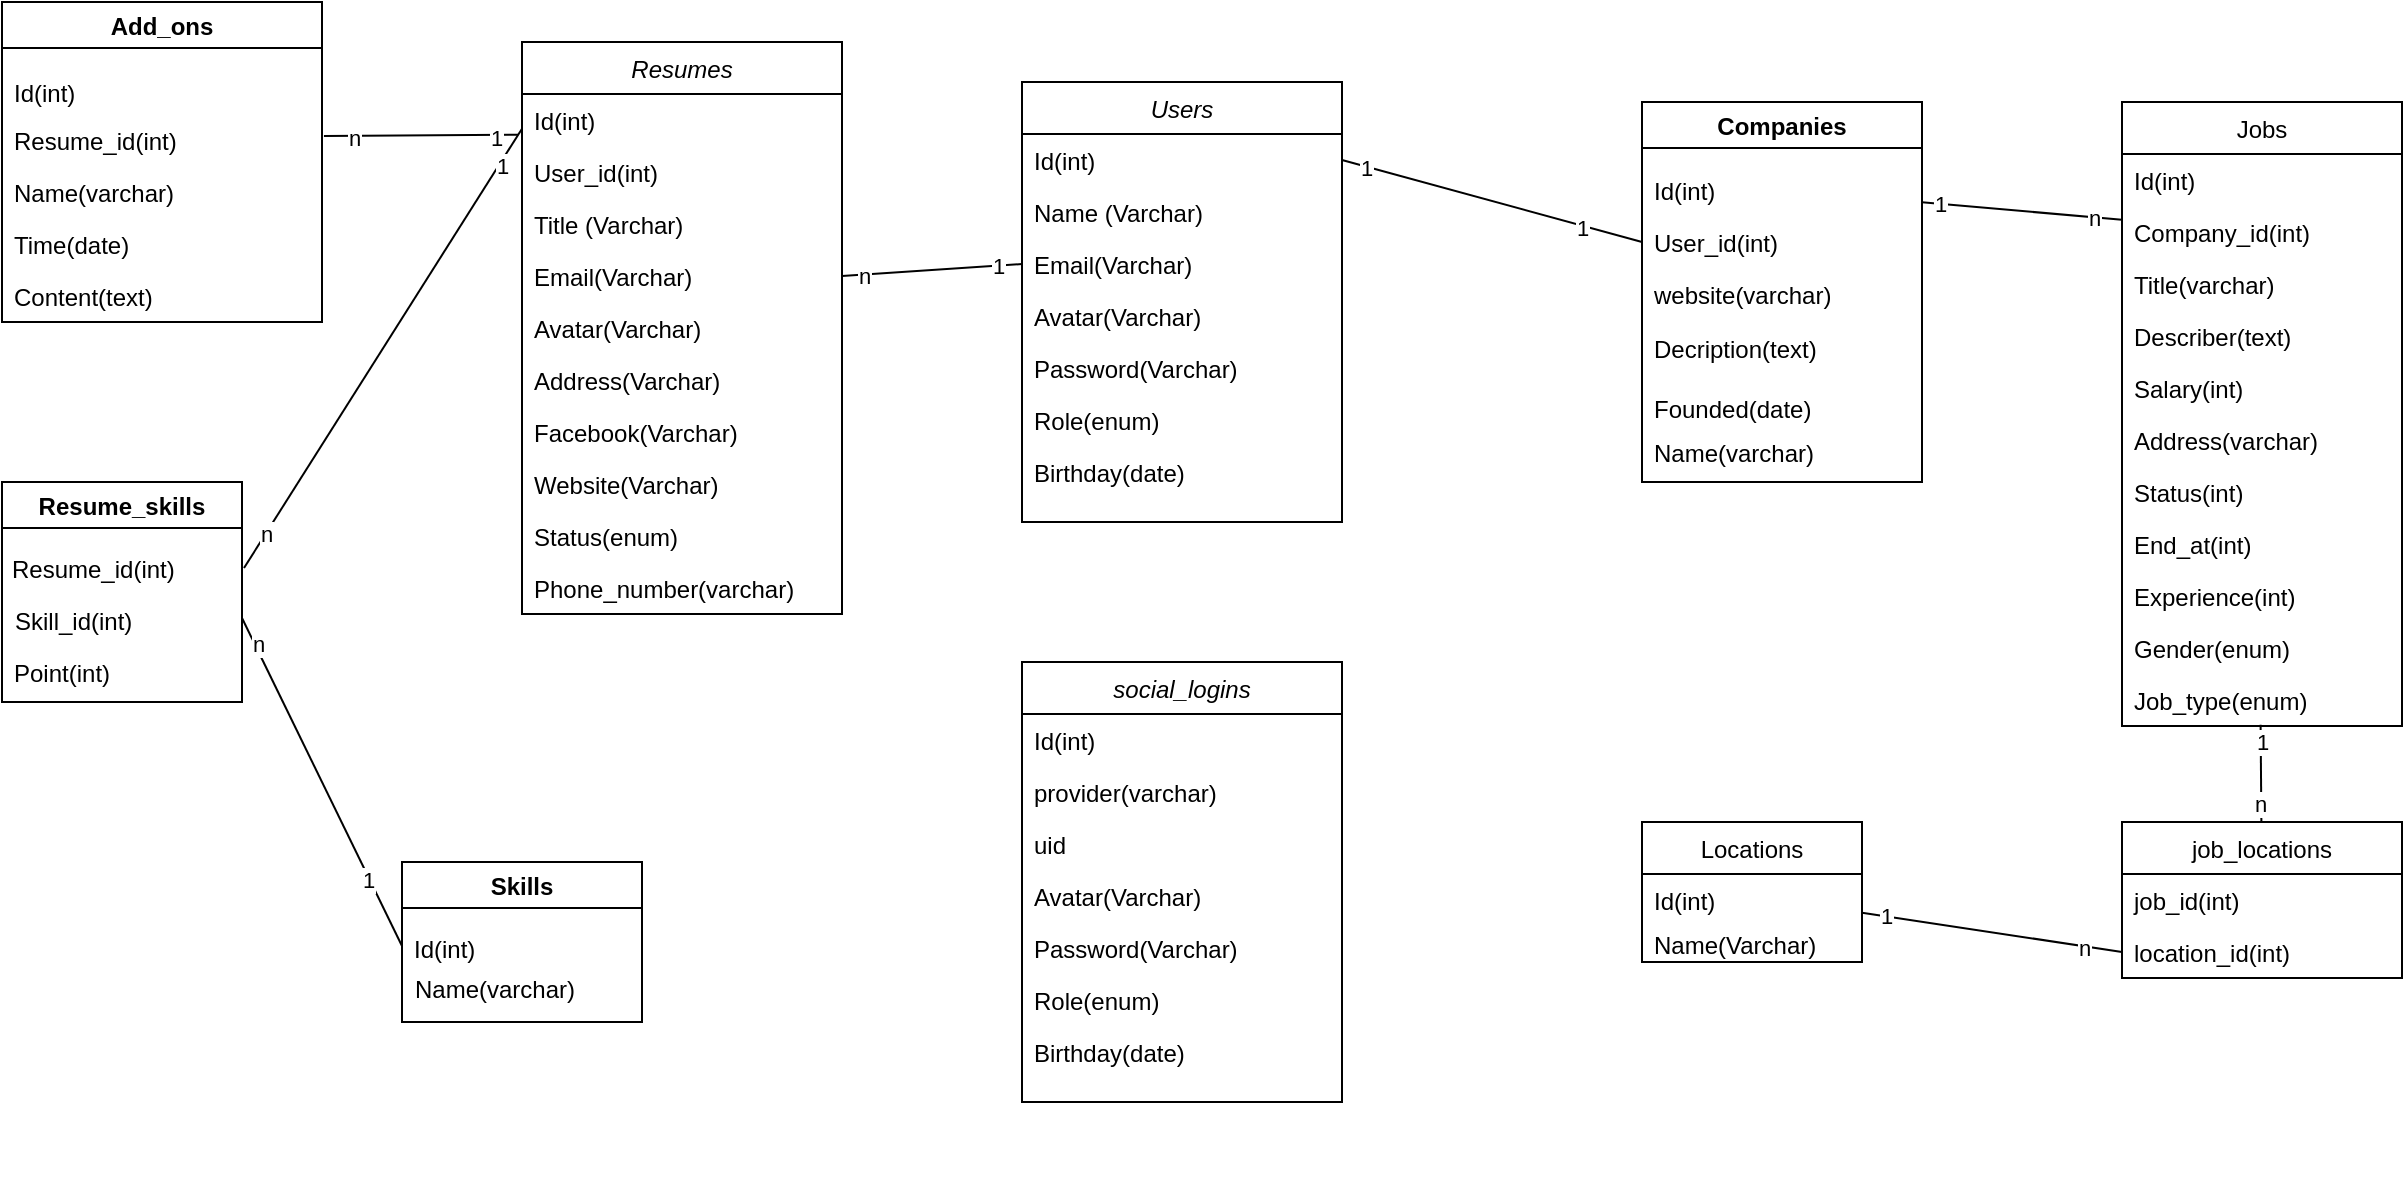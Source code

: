 <mxfile version="14.3.1" type="github">
  <diagram id="C5RBs43oDa-KdzZeNtuy" name="Page-1">
    <mxGraphModel dx="2177" dy="774" grid="1" gridSize="10" guides="1" tooltips="1" connect="1" arrows="1" fold="1" page="1" pageScale="1" pageWidth="827" pageHeight="1169" math="0" shadow="0">
      <root>
        <mxCell id="WIyWlLk6GJQsqaUBKTNV-0" />
        <mxCell id="WIyWlLk6GJQsqaUBKTNV-1" parent="WIyWlLk6GJQsqaUBKTNV-0" />
        <mxCell id="zkfFHV4jXpPFQw0GAbJ--0" value="Users" style="swimlane;fontStyle=2;align=center;verticalAlign=top;childLayout=stackLayout;horizontal=1;startSize=26;horizontalStack=0;resizeParent=1;resizeLast=0;collapsible=1;marginBottom=0;rounded=0;shadow=0;strokeWidth=1;" parent="WIyWlLk6GJQsqaUBKTNV-1" vertex="1">
          <mxGeometry x="60" y="90" width="160" height="220" as="geometry">
            <mxRectangle x="60" y="90" width="160" height="26" as="alternateBounds" />
          </mxGeometry>
        </mxCell>
        <mxCell id="h05c_IolbolMF5R1GUw5-21" value="Id(int)" style="text;align=left;verticalAlign=top;spacingLeft=4;spacingRight=4;overflow=hidden;rotatable=0;points=[[0,0.5],[1,0.5]];portConstraint=eastwest;" parent="zkfFHV4jXpPFQw0GAbJ--0" vertex="1">
          <mxGeometry y="26" width="160" height="26" as="geometry" />
        </mxCell>
        <mxCell id="zkfFHV4jXpPFQw0GAbJ--1" value="Name (Varchar)" style="text;align=left;verticalAlign=top;spacingLeft=4;spacingRight=4;overflow=hidden;rotatable=0;points=[[0,0.5],[1,0.5]];portConstraint=eastwest;" parent="zkfFHV4jXpPFQw0GAbJ--0" vertex="1">
          <mxGeometry y="52" width="160" height="26" as="geometry" />
        </mxCell>
        <mxCell id="zkfFHV4jXpPFQw0GAbJ--3" value="Email(Varchar)" style="text;align=left;verticalAlign=top;spacingLeft=4;spacingRight=4;overflow=hidden;rotatable=0;points=[[0,0.5],[1,0.5]];portConstraint=eastwest;rounded=0;shadow=0;html=0;" parent="zkfFHV4jXpPFQw0GAbJ--0" vertex="1">
          <mxGeometry y="78" width="160" height="26" as="geometry" />
        </mxCell>
        <mxCell id="zkfFHV4jXpPFQw0GAbJ--2" value="Avatar(Varchar)" style="text;align=left;verticalAlign=top;spacingLeft=4;spacingRight=4;overflow=hidden;rotatable=0;points=[[0,0.5],[1,0.5]];portConstraint=eastwest;rounded=0;shadow=0;html=0;" parent="zkfFHV4jXpPFQw0GAbJ--0" vertex="1">
          <mxGeometry y="104" width="160" height="26" as="geometry" />
        </mxCell>
        <mxCell id="zkfFHV4jXpPFQw0GAbJ--5" value="Password(Varchar)" style="text;align=left;verticalAlign=top;spacingLeft=4;spacingRight=4;overflow=hidden;rotatable=0;points=[[0,0.5],[1,0.5]];portConstraint=eastwest;" parent="zkfFHV4jXpPFQw0GAbJ--0" vertex="1">
          <mxGeometry y="130" width="160" height="26" as="geometry" />
        </mxCell>
        <mxCell id="h05c_IolbolMF5R1GUw5-18" value="Role(enum)" style="text;align=left;verticalAlign=top;spacingLeft=4;spacingRight=4;overflow=hidden;rotatable=0;points=[[0,0.5],[1,0.5]];portConstraint=eastwest;" parent="zkfFHV4jXpPFQw0GAbJ--0" vertex="1">
          <mxGeometry y="156" width="160" height="26" as="geometry" />
        </mxCell>
        <mxCell id="h05c_IolbolMF5R1GUw5-40" value="Birthday(date)" style="text;align=left;verticalAlign=top;spacingLeft=4;spacingRight=4;overflow=hidden;rotatable=0;points=[[0,0.5],[1,0.5]];portConstraint=eastwest;" parent="zkfFHV4jXpPFQw0GAbJ--0" vertex="1">
          <mxGeometry y="182" width="160" height="26" as="geometry" />
        </mxCell>
        <mxCell id="jSBCqJgcIluqENFb489T-0" value="social_logins" style="swimlane;fontStyle=2;align=center;verticalAlign=top;childLayout=stackLayout;horizontal=1;startSize=26;horizontalStack=0;resizeParent=1;resizeLast=0;collapsible=1;marginBottom=0;rounded=0;shadow=0;strokeWidth=1;" vertex="1" parent="WIyWlLk6GJQsqaUBKTNV-1">
          <mxGeometry x="60" y="380" width="160" height="220" as="geometry">
            <mxRectangle x="60" y="90" width="160" height="26" as="alternateBounds" />
          </mxGeometry>
        </mxCell>
        <mxCell id="jSBCqJgcIluqENFb489T-1" value="Id(int)" style="text;align=left;verticalAlign=top;spacingLeft=4;spacingRight=4;overflow=hidden;rotatable=0;points=[[0,0.5],[1,0.5]];portConstraint=eastwest;" vertex="1" parent="jSBCqJgcIluqENFb489T-0">
          <mxGeometry y="26" width="160" height="26" as="geometry" />
        </mxCell>
        <mxCell id="jSBCqJgcIluqENFb489T-2" value="provider(varchar)" style="text;align=left;verticalAlign=top;spacingLeft=4;spacingRight=4;overflow=hidden;rotatable=0;points=[[0,0.5],[1,0.5]];portConstraint=eastwest;" vertex="1" parent="jSBCqJgcIluqENFb489T-0">
          <mxGeometry y="52" width="160" height="26" as="geometry" />
        </mxCell>
        <mxCell id="jSBCqJgcIluqENFb489T-3" value="uid" style="text;align=left;verticalAlign=top;spacingLeft=4;spacingRight=4;overflow=hidden;rotatable=0;points=[[0,0.5],[1,0.5]];portConstraint=eastwest;rounded=0;shadow=0;html=0;" vertex="1" parent="jSBCqJgcIluqENFb489T-0">
          <mxGeometry y="78" width="160" height="26" as="geometry" />
        </mxCell>
        <mxCell id="jSBCqJgcIluqENFb489T-4" value="Avatar(Varchar)" style="text;align=left;verticalAlign=top;spacingLeft=4;spacingRight=4;overflow=hidden;rotatable=0;points=[[0,0.5],[1,0.5]];portConstraint=eastwest;rounded=0;shadow=0;html=0;" vertex="1" parent="jSBCqJgcIluqENFb489T-0">
          <mxGeometry y="104" width="160" height="26" as="geometry" />
        </mxCell>
        <mxCell id="jSBCqJgcIluqENFb489T-5" value="Password(Varchar)" style="text;align=left;verticalAlign=top;spacingLeft=4;spacingRight=4;overflow=hidden;rotatable=0;points=[[0,0.5],[1,0.5]];portConstraint=eastwest;" vertex="1" parent="jSBCqJgcIluqENFb489T-0">
          <mxGeometry y="130" width="160" height="26" as="geometry" />
        </mxCell>
        <mxCell id="jSBCqJgcIluqENFb489T-6" value="Role(enum)" style="text;align=left;verticalAlign=top;spacingLeft=4;spacingRight=4;overflow=hidden;rotatable=0;points=[[0,0.5],[1,0.5]];portConstraint=eastwest;" vertex="1" parent="jSBCqJgcIluqENFb489T-0">
          <mxGeometry y="156" width="160" height="26" as="geometry" />
        </mxCell>
        <mxCell id="jSBCqJgcIluqENFb489T-7" value="Birthday(date)" style="text;align=left;verticalAlign=top;spacingLeft=4;spacingRight=4;overflow=hidden;rotatable=0;points=[[0,0.5],[1,0.5]];portConstraint=eastwest;" vertex="1" parent="jSBCqJgcIluqENFb489T-0">
          <mxGeometry y="182" width="160" height="26" as="geometry" />
        </mxCell>
        <mxCell id="h05c_IolbolMF5R1GUw5-0" value="Untitled Layer" parent="WIyWlLk6GJQsqaUBKTNV-0" />
        <mxCell id="h05c_IolbolMF5R1GUw5-35" value="" style="edgeStyle=none;rounded=0;orthogonalLoop=1;jettySize=auto;html=1;endArrow=none;endFill=0;exitX=-0.012;exitY=0.782;exitDx=0;exitDy=0;exitPerimeter=0;entryX=1.006;entryY=0.423;entryDx=0;entryDy=0;entryPerimeter=0;align=left;" parent="h05c_IolbolMF5R1GUw5-0" source="h05c_IolbolMF5R1GUw5-22" target="h05c_IolbolMF5R1GUw5-31" edge="1">
          <mxGeometry relative="1" as="geometry">
            <mxPoint x="-200" y="242" as="sourcePoint" />
          </mxGeometry>
        </mxCell>
        <mxCell id="h05c_IolbolMF5R1GUw5-36" value="n" style="edgeLabel;html=1;align=center;verticalAlign=middle;resizable=0;points=[];" parent="h05c_IolbolMF5R1GUw5-35" vertex="1" connectable="0">
          <mxGeometry x="0.693" y="1" relative="1" as="geometry">
            <mxPoint as="offset" />
          </mxGeometry>
        </mxCell>
        <mxCell id="h05c_IolbolMF5R1GUw5-37" value="1" style="edgeLabel;html=1;align=center;verticalAlign=middle;resizable=0;points=[];" parent="h05c_IolbolMF5R1GUw5-35" vertex="1" connectable="0">
          <mxGeometry x="-0.761" y="1" relative="1" as="geometry">
            <mxPoint as="offset" />
          </mxGeometry>
        </mxCell>
        <mxCell id="h05c_IolbolMF5R1GUw5-9" value="Resumes" style="swimlane;fontStyle=2;align=center;verticalAlign=top;childLayout=stackLayout;horizontal=1;startSize=26;horizontalStack=0;resizeParent=1;resizeLast=0;collapsible=1;marginBottom=0;rounded=0;shadow=0;strokeWidth=1;" parent="h05c_IolbolMF5R1GUw5-0" vertex="1">
          <mxGeometry x="-190" y="70" width="160" height="286" as="geometry">
            <mxRectangle x="60" y="90" width="160" height="26" as="alternateBounds" />
          </mxGeometry>
        </mxCell>
        <mxCell id="h05c_IolbolMF5R1GUw5-22" value="Id(int)" style="text;align=left;verticalAlign=top;spacingLeft=4;spacingRight=4;overflow=hidden;rotatable=0;points=[[0,0.5],[1,0.5]];portConstraint=eastwest;" parent="h05c_IolbolMF5R1GUw5-9" vertex="1">
          <mxGeometry y="26" width="160" height="26" as="geometry" />
        </mxCell>
        <mxCell id="h05c_IolbolMF5R1GUw5-13" value="User_id(int)" style="text;align=left;verticalAlign=top;spacingLeft=4;spacingRight=4;overflow=hidden;rotatable=0;points=[[0,0.5],[1,0.5]];portConstraint=eastwest;" parent="h05c_IolbolMF5R1GUw5-9" vertex="1">
          <mxGeometry y="52" width="160" height="26" as="geometry" />
        </mxCell>
        <mxCell id="h05c_IolbolMF5R1GUw5-10" value="Title (Varchar)" style="text;align=left;verticalAlign=top;spacingLeft=4;spacingRight=4;overflow=hidden;rotatable=0;points=[[0,0.5],[1,0.5]];portConstraint=eastwest;" parent="h05c_IolbolMF5R1GUw5-9" vertex="1">
          <mxGeometry y="78" width="160" height="26" as="geometry" />
        </mxCell>
        <mxCell id="h05c_IolbolMF5R1GUw5-11" value="Email(Varchar)" style="text;align=left;verticalAlign=top;spacingLeft=4;spacingRight=4;overflow=hidden;rotatable=0;points=[[0,0.5],[1,0.5]];portConstraint=eastwest;rounded=0;shadow=0;html=0;" parent="h05c_IolbolMF5R1GUw5-9" vertex="1">
          <mxGeometry y="104" width="160" height="26" as="geometry" />
        </mxCell>
        <mxCell id="h05c_IolbolMF5R1GUw5-12" value="Avatar(Varchar)" style="text;align=left;verticalAlign=top;spacingLeft=4;spacingRight=4;overflow=hidden;rotatable=0;points=[[0,0.5],[1,0.5]];portConstraint=eastwest;rounded=0;shadow=0;html=0;" parent="h05c_IolbolMF5R1GUw5-9" vertex="1">
          <mxGeometry y="130" width="160" height="26" as="geometry" />
        </mxCell>
        <mxCell id="h05c_IolbolMF5R1GUw5-23" value="Address(Varchar)" style="text;align=left;verticalAlign=top;spacingLeft=4;spacingRight=4;overflow=hidden;rotatable=0;points=[[0,0.5],[1,0.5]];portConstraint=eastwest;rounded=0;shadow=0;html=0;" parent="h05c_IolbolMF5R1GUw5-9" vertex="1">
          <mxGeometry y="156" width="160" height="26" as="geometry" />
        </mxCell>
        <mxCell id="h05c_IolbolMF5R1GUw5-24" value="Facebook(Varchar)" style="text;align=left;verticalAlign=top;spacingLeft=4;spacingRight=4;overflow=hidden;rotatable=0;points=[[0,0.5],[1,0.5]];portConstraint=eastwest;rounded=0;shadow=0;html=0;" parent="h05c_IolbolMF5R1GUw5-9" vertex="1">
          <mxGeometry y="182" width="160" height="26" as="geometry" />
        </mxCell>
        <mxCell id="h05c_IolbolMF5R1GUw5-25" value="Website(Varchar)" style="text;align=left;verticalAlign=top;spacingLeft=4;spacingRight=4;overflow=hidden;rotatable=0;points=[[0,0.5],[1,0.5]];portConstraint=eastwest;rounded=0;shadow=0;html=0;" parent="h05c_IolbolMF5R1GUw5-9" vertex="1">
          <mxGeometry y="208" width="160" height="26" as="geometry" />
        </mxCell>
        <mxCell id="h05c_IolbolMF5R1GUw5-26" value="Status(enum)" style="text;align=left;verticalAlign=top;spacingLeft=4;spacingRight=4;overflow=hidden;rotatable=0;points=[[0,0.5],[1,0.5]];portConstraint=eastwest;rounded=0;shadow=0;html=0;" parent="h05c_IolbolMF5R1GUw5-9" vertex="1">
          <mxGeometry y="234" width="160" height="26" as="geometry" />
        </mxCell>
        <mxCell id="h05c_IolbolMF5R1GUw5-114" value="Phone_number(varchar)" style="text;align=left;verticalAlign=top;spacingLeft=4;spacingRight=4;overflow=hidden;rotatable=0;points=[[0,0.5],[1,0.5]];portConstraint=eastwest;rounded=0;shadow=0;html=0;" parent="h05c_IolbolMF5R1GUw5-9" vertex="1">
          <mxGeometry y="260" width="160" height="26" as="geometry" />
        </mxCell>
        <mxCell id="h05c_IolbolMF5R1GUw5-14" style="rounded=0;orthogonalLoop=1;jettySize=auto;html=1;exitX=1;exitY=0.5;exitDx=0;exitDy=0;entryX=0;entryY=0.5;entryDx=0;entryDy=0;endArrow=none;endFill=0;" parent="h05c_IolbolMF5R1GUw5-0" source="h05c_IolbolMF5R1GUw5-11" target="zkfFHV4jXpPFQw0GAbJ--3" edge="1">
          <mxGeometry relative="1" as="geometry" />
        </mxCell>
        <mxCell id="h05c_IolbolMF5R1GUw5-38" value="n" style="edgeLabel;html=1;align=center;verticalAlign=middle;resizable=0;points=[];" parent="h05c_IolbolMF5R1GUw5-14" vertex="1" connectable="0">
          <mxGeometry x="-0.756" relative="1" as="geometry">
            <mxPoint as="offset" />
          </mxGeometry>
        </mxCell>
        <mxCell id="h05c_IolbolMF5R1GUw5-39" value="1" style="edgeLabel;html=1;align=center;verticalAlign=middle;resizable=0;points=[];" parent="h05c_IolbolMF5R1GUw5-14" vertex="1" connectable="0">
          <mxGeometry x="0.726" relative="1" as="geometry">
            <mxPoint as="offset" />
          </mxGeometry>
        </mxCell>
        <mxCell id="h05c_IolbolMF5R1GUw5-28" value="Add_ons" style="swimlane;" parent="h05c_IolbolMF5R1GUw5-0" vertex="1">
          <mxGeometry x="-450" y="50" width="160" height="160" as="geometry" />
        </mxCell>
        <mxCell id="h05c_IolbolMF5R1GUw5-30" value="Id(int)" style="text;align=left;verticalAlign=top;spacingLeft=4;spacingRight=4;overflow=hidden;rotatable=0;points=[[0,0.5],[1,0.5]];portConstraint=eastwest;rounded=0;shadow=0;html=0;" parent="h05c_IolbolMF5R1GUw5-28" vertex="1">
          <mxGeometry y="32" width="160" height="26" as="geometry" />
        </mxCell>
        <mxCell id="h05c_IolbolMF5R1GUw5-31" value="Resume_id(int)" style="text;align=left;verticalAlign=top;spacingLeft=4;spacingRight=4;overflow=hidden;rotatable=0;points=[[0,0.5],[1,0.5]];portConstraint=eastwest;rounded=0;shadow=0;html=0;" parent="h05c_IolbolMF5R1GUw5-28" vertex="1">
          <mxGeometry y="56" width="160" height="26" as="geometry" />
        </mxCell>
        <mxCell id="h05c_IolbolMF5R1GUw5-32" value="Name(varchar)" style="text;align=left;verticalAlign=top;spacingLeft=4;spacingRight=4;overflow=hidden;rotatable=0;points=[[0,0.5],[1,0.5]];portConstraint=eastwest;rounded=0;shadow=0;html=0;" parent="h05c_IolbolMF5R1GUw5-28" vertex="1">
          <mxGeometry y="82" width="160" height="26" as="geometry" />
        </mxCell>
        <mxCell id="h05c_IolbolMF5R1GUw5-33" value="Time(date)" style="text;align=left;verticalAlign=top;spacingLeft=4;spacingRight=4;overflow=hidden;rotatable=0;points=[[0,0.5],[1,0.5]];portConstraint=eastwest;rounded=0;shadow=0;html=0;" parent="h05c_IolbolMF5R1GUw5-28" vertex="1">
          <mxGeometry y="108" width="160" height="26" as="geometry" />
        </mxCell>
        <mxCell id="h05c_IolbolMF5R1GUw5-34" value="Content(text)" style="text;align=left;verticalAlign=top;spacingLeft=4;spacingRight=4;overflow=hidden;rotatable=0;points=[[0,0.5],[1,0.5]];portConstraint=eastwest;rounded=0;shadow=0;html=0;" parent="h05c_IolbolMF5R1GUw5-28" vertex="1">
          <mxGeometry y="134" width="160" height="26" as="geometry" />
        </mxCell>
        <mxCell id="h05c_IolbolMF5R1GUw5-42" value="Skills" style="swimlane;" parent="h05c_IolbolMF5R1GUw5-0" vertex="1">
          <mxGeometry x="-250" y="480" width="120" height="80" as="geometry" />
        </mxCell>
        <mxCell id="h05c_IolbolMF5R1GUw5-50" value="Id(int)" style="text;align=left;verticalAlign=top;spacingLeft=4;spacingRight=4;overflow=hidden;rotatable=0;points=[[0,0.5],[1,0.5]];portConstraint=eastwest;rounded=0;shadow=0;html=0;" parent="h05c_IolbolMF5R1GUw5-42" vertex="1">
          <mxGeometry y="30" width="119.5" height="24" as="geometry" />
        </mxCell>
        <mxCell id="h05c_IolbolMF5R1GUw5-52" value="Name(varchar)" style="text;align=left;verticalAlign=top;spacingLeft=4;spacingRight=4;overflow=hidden;rotatable=0;points=[[0,0.5],[1,0.5]];portConstraint=eastwest;rounded=0;shadow=0;html=0;" parent="h05c_IolbolMF5R1GUw5-42" vertex="1">
          <mxGeometry x="0.5" y="50" width="119.5" height="24" as="geometry" />
        </mxCell>
        <mxCell id="h05c_IolbolMF5R1GUw5-43" value="Resume_skills" style="swimlane;" parent="h05c_IolbolMF5R1GUw5-0" vertex="1">
          <mxGeometry x="-450" y="290" width="120" height="110" as="geometry" />
        </mxCell>
        <mxCell id="h05c_IolbolMF5R1GUw5-44" value="Resume_id(int)" style="text;align=left;verticalAlign=top;spacingLeft=4;spacingRight=4;overflow=hidden;rotatable=0;points=[[0,0.5],[1,0.5]];portConstraint=eastwest;rounded=0;shadow=0;html=0;" parent="h05c_IolbolMF5R1GUw5-43" vertex="1">
          <mxGeometry x="-1" y="30" width="122" height="26" as="geometry" />
        </mxCell>
        <mxCell id="h05c_IolbolMF5R1GUw5-45" value="Skill_id(int)" style="text;align=left;verticalAlign=top;spacingLeft=4;spacingRight=4;overflow=hidden;rotatable=0;points=[[0,0.5],[1,0.5]];portConstraint=eastwest;rounded=0;shadow=0;html=0;" parent="h05c_IolbolMF5R1GUw5-43" vertex="1">
          <mxGeometry x="0.5" y="56" width="119.5" height="24" as="geometry" />
        </mxCell>
        <mxCell id="h05c_IolbolMF5R1GUw5-46" value="Point(int)" style="text;align=left;verticalAlign=top;spacingLeft=4;spacingRight=4;overflow=hidden;rotatable=0;points=[[0,0.5],[1,0.5]];portConstraint=eastwest;rounded=0;shadow=0;html=0;" parent="h05c_IolbolMF5R1GUw5-43" vertex="1">
          <mxGeometry y="82" width="122" height="26" as="geometry" />
        </mxCell>
        <mxCell id="h05c_IolbolMF5R1GUw5-47" style="edgeStyle=none;rounded=0;orthogonalLoop=1;jettySize=auto;html=1;endArrow=none;endFill=0;entryX=1;entryY=0.5;entryDx=0;entryDy=0;exitX=0;exitY=0.667;exitDx=0;exitDy=0;exitPerimeter=0;" parent="h05c_IolbolMF5R1GUw5-0" source="h05c_IolbolMF5R1GUw5-22" target="h05c_IolbolMF5R1GUw5-44" edge="1">
          <mxGeometry relative="1" as="geometry" />
        </mxCell>
        <mxCell id="h05c_IolbolMF5R1GUw5-48" value="1" style="edgeLabel;html=1;align=center;verticalAlign=middle;resizable=0;points=[];" parent="h05c_IolbolMF5R1GUw5-47" vertex="1" connectable="0">
          <mxGeometry x="-0.834" y="1" relative="1" as="geometry">
            <mxPoint as="offset" />
          </mxGeometry>
        </mxCell>
        <mxCell id="h05c_IolbolMF5R1GUw5-49" value="n" style="edgeLabel;html=1;align=center;verticalAlign=middle;resizable=0;points=[];" parent="h05c_IolbolMF5R1GUw5-47" vertex="1" connectable="0">
          <mxGeometry x="0.839" relative="1" as="geometry">
            <mxPoint as="offset" />
          </mxGeometry>
        </mxCell>
        <mxCell id="h05c_IolbolMF5R1GUw5-51" style="edgeStyle=none;rounded=0;orthogonalLoop=1;jettySize=auto;html=1;endArrow=none;endFill=0;entryX=1;entryY=0.5;entryDx=0;entryDy=0;exitX=0;exitY=0.5;exitDx=0;exitDy=0;" parent="h05c_IolbolMF5R1GUw5-0" source="h05c_IolbolMF5R1GUw5-50" target="h05c_IolbolMF5R1GUw5-45" edge="1">
          <mxGeometry relative="1" as="geometry" />
        </mxCell>
        <mxCell id="h05c_IolbolMF5R1GUw5-53" value="n" style="edgeLabel;html=1;align=center;verticalAlign=middle;resizable=0;points=[];" parent="h05c_IolbolMF5R1GUw5-51" vertex="1" connectable="0">
          <mxGeometry x="0.835" y="-1" relative="1" as="geometry">
            <mxPoint as="offset" />
          </mxGeometry>
        </mxCell>
        <mxCell id="h05c_IolbolMF5R1GUw5-54" value="1" style="edgeLabel;html=1;align=center;verticalAlign=middle;resizable=0;points=[];" parent="h05c_IolbolMF5R1GUw5-51" vertex="1" connectable="0">
          <mxGeometry x="-0.587" y="1" relative="1" as="geometry">
            <mxPoint as="offset" />
          </mxGeometry>
        </mxCell>
        <mxCell id="h05c_IolbolMF5R1GUw5-64" value="Companies" style="swimlane;" parent="h05c_IolbolMF5R1GUw5-0" vertex="1">
          <mxGeometry x="370" y="100" width="140" height="190" as="geometry" />
        </mxCell>
        <mxCell id="h05c_IolbolMF5R1GUw5-57" value="Id(int)" style="text;strokeColor=none;fillColor=none;align=left;verticalAlign=top;spacingLeft=4;spacingRight=4;overflow=hidden;rotatable=0;points=[[0,0.5],[1,0.5]];portConstraint=eastwest;" parent="h05c_IolbolMF5R1GUw5-64" vertex="1">
          <mxGeometry y="31" width="140" height="26" as="geometry" />
        </mxCell>
        <mxCell id="h05c_IolbolMF5R1GUw5-58" value="User_id(int)" style="text;strokeColor=none;fillColor=none;align=left;verticalAlign=top;spacingLeft=4;spacingRight=4;overflow=hidden;rotatable=0;points=[[0,0.5],[1,0.5]];portConstraint=eastwest;" parent="h05c_IolbolMF5R1GUw5-64" vertex="1">
          <mxGeometry y="57" width="140" height="26" as="geometry" />
        </mxCell>
        <mxCell id="h05c_IolbolMF5R1GUw5-59" value="website(varchar)" style="text;strokeColor=none;fillColor=none;align=left;verticalAlign=top;spacingLeft=4;spacingRight=4;overflow=hidden;rotatable=0;points=[[0,0.5],[1,0.5]];portConstraint=eastwest;" parent="h05c_IolbolMF5R1GUw5-64" vertex="1">
          <mxGeometry y="83" width="140" height="22" as="geometry" />
        </mxCell>
        <mxCell id="h05c_IolbolMF5R1GUw5-80" value="Decription(text)" style="text;strokeColor=none;fillColor=none;align=left;verticalAlign=top;spacingLeft=4;spacingRight=4;overflow=hidden;rotatable=0;points=[[0,0.5],[1,0.5]];portConstraint=eastwest;" parent="h05c_IolbolMF5R1GUw5-64" vertex="1">
          <mxGeometry y="110" width="140" height="22" as="geometry" />
        </mxCell>
        <mxCell id="h05c_IolbolMF5R1GUw5-81" value="Founded(date)" style="text;strokeColor=none;fillColor=none;align=left;verticalAlign=top;spacingLeft=4;spacingRight=4;overflow=hidden;rotatable=0;points=[[0,0.5],[1,0.5]];portConstraint=eastwest;" parent="h05c_IolbolMF5R1GUw5-64" vertex="1">
          <mxGeometry y="140" width="140" height="22" as="geometry" />
        </mxCell>
        <mxCell id="h05c_IolbolMF5R1GUw5-82" value="Name(varchar)" style="text;strokeColor=none;fillColor=none;align=left;verticalAlign=top;spacingLeft=4;spacingRight=4;overflow=hidden;rotatable=0;points=[[0,0.5],[1,0.5]];portConstraint=eastwest;" parent="h05c_IolbolMF5R1GUw5-64" vertex="1">
          <mxGeometry y="162" width="140" height="22" as="geometry" />
        </mxCell>
        <mxCell id="h05c_IolbolMF5R1GUw5-67" style="edgeStyle=none;rounded=0;orthogonalLoop=1;jettySize=auto;html=1;entryX=1;entryY=0.5;entryDx=0;entryDy=0;endArrow=none;endFill=0;" parent="h05c_IolbolMF5R1GUw5-0" edge="1">
          <mxGeometry relative="1" as="geometry">
            <mxPoint x="-120" y="640" as="sourcePoint" />
            <mxPoint x="-120" y="640" as="targetPoint" />
          </mxGeometry>
        </mxCell>
        <mxCell id="h05c_IolbolMF5R1GUw5-70" value="Locations" style="swimlane;fontStyle=0;childLayout=stackLayout;horizontal=1;startSize=26;fillColor=none;horizontalStack=0;resizeParent=1;resizeParentMax=0;resizeLast=0;collapsible=1;marginBottom=0;" parent="h05c_IolbolMF5R1GUw5-0" vertex="1">
          <mxGeometry x="370" y="460" width="110" height="70" as="geometry" />
        </mxCell>
        <mxCell id="h05c_IolbolMF5R1GUw5-68" value="Id(int)" style="text;strokeColor=none;fillColor=none;align=left;verticalAlign=top;spacingLeft=4;spacingRight=4;overflow=hidden;rotatable=0;points=[[0,0.5],[1,0.5]];portConstraint=eastwest;" parent="h05c_IolbolMF5R1GUw5-70" vertex="1">
          <mxGeometry y="26" width="110" height="22" as="geometry" />
        </mxCell>
        <mxCell id="h05c_IolbolMF5R1GUw5-66" value="Name(Varchar)" style="text;strokeColor=none;fillColor=none;align=left;verticalAlign=top;spacingLeft=4;spacingRight=4;overflow=hidden;rotatable=0;points=[[0,0.5],[1,0.5]];portConstraint=eastwest;" parent="h05c_IolbolMF5R1GUw5-70" vertex="1">
          <mxGeometry y="48" width="110" height="22" as="geometry" />
        </mxCell>
        <mxCell id="h05c_IolbolMF5R1GUw5-77" style="edgeStyle=none;rounded=0;orthogonalLoop=1;jettySize=auto;html=1;exitX=0;exitY=0.5;exitDx=0;exitDy=0;entryX=1;entryY=0.5;entryDx=0;entryDy=0;endArrow=none;endFill=0;" parent="h05c_IolbolMF5R1GUw5-0" source="h05c_IolbolMF5R1GUw5-58" target="h05c_IolbolMF5R1GUw5-21" edge="1">
          <mxGeometry relative="1" as="geometry" />
        </mxCell>
        <mxCell id="h05c_IolbolMF5R1GUw5-78" value="1" style="edgeLabel;html=1;align=center;verticalAlign=middle;resizable=0;points=[];" parent="h05c_IolbolMF5R1GUw5-77" vertex="1" connectable="0">
          <mxGeometry x="0.837" relative="1" as="geometry">
            <mxPoint as="offset" />
          </mxGeometry>
        </mxCell>
        <mxCell id="h05c_IolbolMF5R1GUw5-79" value="1" style="edgeLabel;html=1;align=center;verticalAlign=middle;resizable=0;points=[];" parent="h05c_IolbolMF5R1GUw5-77" vertex="1" connectable="0">
          <mxGeometry x="-0.593" y="1" relative="1" as="geometry">
            <mxPoint as="offset" />
          </mxGeometry>
        </mxCell>
        <mxCell id="h05c_IolbolMF5R1GUw5-83" value="Jobs" style="swimlane;fontStyle=0;childLayout=stackLayout;horizontal=1;startSize=26;fillColor=none;horizontalStack=0;resizeParent=1;resizeParentMax=0;resizeLast=0;collapsible=1;marginBottom=0;" parent="h05c_IolbolMF5R1GUw5-0" vertex="1">
          <mxGeometry x="610" y="100" width="140" height="312" as="geometry" />
        </mxCell>
        <mxCell id="h05c_IolbolMF5R1GUw5-84" value="Id(int)" style="text;strokeColor=none;fillColor=none;align=left;verticalAlign=top;spacingLeft=4;spacingRight=4;overflow=hidden;rotatable=0;points=[[0,0.5],[1,0.5]];portConstraint=eastwest;" parent="h05c_IolbolMF5R1GUw5-83" vertex="1">
          <mxGeometry y="26" width="140" height="26" as="geometry" />
        </mxCell>
        <mxCell id="h05c_IolbolMF5R1GUw5-85" value="Company_id(int)" style="text;strokeColor=none;fillColor=none;align=left;verticalAlign=top;spacingLeft=4;spacingRight=4;overflow=hidden;rotatable=0;points=[[0,0.5],[1,0.5]];portConstraint=eastwest;" parent="h05c_IolbolMF5R1GUw5-83" vertex="1">
          <mxGeometry y="52" width="140" height="26" as="geometry" />
        </mxCell>
        <mxCell id="h05c_IolbolMF5R1GUw5-115" value="Title(varchar)" style="text;strokeColor=none;fillColor=none;align=left;verticalAlign=top;spacingLeft=4;spacingRight=4;overflow=hidden;rotatable=0;points=[[0,0.5],[1,0.5]];portConstraint=eastwest;" parent="h05c_IolbolMF5R1GUw5-83" vertex="1">
          <mxGeometry y="78" width="140" height="26" as="geometry" />
        </mxCell>
        <mxCell id="h05c_IolbolMF5R1GUw5-86" value="Describer(text)" style="text;strokeColor=none;fillColor=none;align=left;verticalAlign=top;spacingLeft=4;spacingRight=4;overflow=hidden;rotatable=0;points=[[0,0.5],[1,0.5]];portConstraint=eastwest;" parent="h05c_IolbolMF5R1GUw5-83" vertex="1">
          <mxGeometry y="104" width="140" height="26" as="geometry" />
        </mxCell>
        <mxCell id="h05c_IolbolMF5R1GUw5-87" value="Salary(int)" style="text;strokeColor=none;fillColor=none;align=left;verticalAlign=top;spacingLeft=4;spacingRight=4;overflow=hidden;rotatable=0;points=[[0,0.5],[1,0.5]];portConstraint=eastwest;" parent="h05c_IolbolMF5R1GUw5-83" vertex="1">
          <mxGeometry y="130" width="140" height="26" as="geometry" />
        </mxCell>
        <mxCell id="h05c_IolbolMF5R1GUw5-88" value="Address(varchar)" style="text;strokeColor=none;fillColor=none;align=left;verticalAlign=top;spacingLeft=4;spacingRight=4;overflow=hidden;rotatable=0;points=[[0,0.5],[1,0.5]];portConstraint=eastwest;" parent="h05c_IolbolMF5R1GUw5-83" vertex="1">
          <mxGeometry y="156" width="140" height="26" as="geometry" />
        </mxCell>
        <mxCell id="h05c_IolbolMF5R1GUw5-89" value="Status(int)" style="text;strokeColor=none;fillColor=none;align=left;verticalAlign=top;spacingLeft=4;spacingRight=4;overflow=hidden;rotatable=0;points=[[0,0.5],[1,0.5]];portConstraint=eastwest;" parent="h05c_IolbolMF5R1GUw5-83" vertex="1">
          <mxGeometry y="182" width="140" height="26" as="geometry" />
        </mxCell>
        <mxCell id="h05c_IolbolMF5R1GUw5-90" value="End_at(int)" style="text;strokeColor=none;fillColor=none;align=left;verticalAlign=top;spacingLeft=4;spacingRight=4;overflow=hidden;rotatable=0;points=[[0,0.5],[1,0.5]];portConstraint=eastwest;" parent="h05c_IolbolMF5R1GUw5-83" vertex="1">
          <mxGeometry y="208" width="140" height="26" as="geometry" />
        </mxCell>
        <mxCell id="h05c_IolbolMF5R1GUw5-111" value="Experience(int)" style="text;strokeColor=none;fillColor=none;align=left;verticalAlign=top;spacingLeft=4;spacingRight=4;overflow=hidden;rotatable=0;points=[[0,0.5],[1,0.5]];portConstraint=eastwest;" parent="h05c_IolbolMF5R1GUw5-83" vertex="1">
          <mxGeometry y="234" width="140" height="26" as="geometry" />
        </mxCell>
        <mxCell id="h05c_IolbolMF5R1GUw5-112" value="Gender(enum)" style="text;strokeColor=none;fillColor=none;align=left;verticalAlign=top;spacingLeft=4;spacingRight=4;overflow=hidden;rotatable=0;points=[[0,0.5],[1,0.5]];portConstraint=eastwest;" parent="h05c_IolbolMF5R1GUw5-83" vertex="1">
          <mxGeometry y="260" width="140" height="26" as="geometry" />
        </mxCell>
        <mxCell id="h05c_IolbolMF5R1GUw5-113" value="Job_type(enum)" style="text;strokeColor=none;fillColor=none;align=left;verticalAlign=top;spacingLeft=4;spacingRight=4;overflow=hidden;rotatable=0;points=[[0,0.5],[1,0.5]];portConstraint=eastwest;" parent="h05c_IolbolMF5R1GUw5-83" vertex="1">
          <mxGeometry y="286" width="140" height="26" as="geometry" />
        </mxCell>
        <mxCell id="h05c_IolbolMF5R1GUw5-91" style="edgeStyle=none;rounded=0;orthogonalLoop=1;jettySize=auto;html=1;endArrow=none;endFill=0;" parent="h05c_IolbolMF5R1GUw5-0" source="h05c_IolbolMF5R1GUw5-57" target="h05c_IolbolMF5R1GUw5-85" edge="1">
          <mxGeometry relative="1" as="geometry" />
        </mxCell>
        <mxCell id="h05c_IolbolMF5R1GUw5-92" value="1" style="edgeLabel;html=1;align=center;verticalAlign=middle;resizable=0;points=[];" parent="h05c_IolbolMF5R1GUw5-91" vertex="1" connectable="0">
          <mxGeometry x="-0.818" relative="1" as="geometry">
            <mxPoint as="offset" />
          </mxGeometry>
        </mxCell>
        <mxCell id="h05c_IolbolMF5R1GUw5-93" value="n" style="edgeLabel;html=1;align=center;verticalAlign=middle;resizable=0;points=[];" parent="h05c_IolbolMF5R1GUw5-91" vertex="1" connectable="0">
          <mxGeometry x="0.726" relative="1" as="geometry">
            <mxPoint as="offset" />
          </mxGeometry>
        </mxCell>
        <mxCell id="h05c_IolbolMF5R1GUw5-105" style="edgeStyle=none;rounded=0;orthogonalLoop=1;jettySize=auto;html=1;endArrow=none;endFill=0;entryX=0.495;entryY=0.974;entryDx=0;entryDy=0;entryPerimeter=0;" parent="h05c_IolbolMF5R1GUw5-0" source="h05c_IolbolMF5R1GUw5-101" target="h05c_IolbolMF5R1GUw5-113" edge="1">
          <mxGeometry relative="1" as="geometry" />
        </mxCell>
        <mxCell id="h05c_IolbolMF5R1GUw5-106" value="1" style="edgeLabel;html=1;align=center;verticalAlign=middle;resizable=0;points=[];" parent="h05c_IolbolMF5R1GUw5-105" vertex="1" connectable="0">
          <mxGeometry x="0.645" relative="1" as="geometry">
            <mxPoint as="offset" />
          </mxGeometry>
        </mxCell>
        <mxCell id="h05c_IolbolMF5R1GUw5-107" value="n" style="edgeLabel;html=1;align=center;verticalAlign=middle;resizable=0;points=[];" parent="h05c_IolbolMF5R1GUw5-105" vertex="1" connectable="0">
          <mxGeometry x="-0.607" y="1" relative="1" as="geometry">
            <mxPoint as="offset" />
          </mxGeometry>
        </mxCell>
        <mxCell id="h05c_IolbolMF5R1GUw5-101" value="job_locations" style="swimlane;fontStyle=0;childLayout=stackLayout;horizontal=1;startSize=26;fillColor=none;horizontalStack=0;resizeParent=1;resizeParentMax=0;resizeLast=0;collapsible=1;marginBottom=0;" parent="h05c_IolbolMF5R1GUw5-0" vertex="1">
          <mxGeometry x="610" y="460" width="140" height="78" as="geometry" />
        </mxCell>
        <mxCell id="h05c_IolbolMF5R1GUw5-102" value="job_id(int)" style="text;strokeColor=none;fillColor=none;align=left;verticalAlign=top;spacingLeft=4;spacingRight=4;overflow=hidden;rotatable=0;points=[[0,0.5],[1,0.5]];portConstraint=eastwest;" parent="h05c_IolbolMF5R1GUw5-101" vertex="1">
          <mxGeometry y="26" width="140" height="26" as="geometry" />
        </mxCell>
        <mxCell id="h05c_IolbolMF5R1GUw5-103" value="location_id(int)" style="text;strokeColor=none;fillColor=none;align=left;verticalAlign=top;spacingLeft=4;spacingRight=4;overflow=hidden;rotatable=0;points=[[0,0.5],[1,0.5]];portConstraint=eastwest;" parent="h05c_IolbolMF5R1GUw5-101" vertex="1">
          <mxGeometry y="52" width="140" height="26" as="geometry" />
        </mxCell>
        <mxCell id="h05c_IolbolMF5R1GUw5-108" style="edgeStyle=none;rounded=0;orthogonalLoop=1;jettySize=auto;html=1;entryX=0;entryY=0.5;entryDx=0;entryDy=0;endArrow=none;endFill=0;" parent="h05c_IolbolMF5R1GUw5-0" source="h05c_IolbolMF5R1GUw5-68" target="h05c_IolbolMF5R1GUw5-103" edge="1">
          <mxGeometry relative="1" as="geometry" />
        </mxCell>
        <mxCell id="h05c_IolbolMF5R1GUw5-109" value="1" style="edgeLabel;html=1;align=center;verticalAlign=middle;resizable=0;points=[];" parent="h05c_IolbolMF5R1GUw5-108" vertex="1" connectable="0">
          <mxGeometry x="-0.828" relative="1" as="geometry">
            <mxPoint as="offset" />
          </mxGeometry>
        </mxCell>
        <mxCell id="h05c_IolbolMF5R1GUw5-110" value="n" style="edgeLabel;html=1;align=center;verticalAlign=middle;resizable=0;points=[];" parent="h05c_IolbolMF5R1GUw5-108" vertex="1" connectable="0">
          <mxGeometry x="0.714" y="-1" relative="1" as="geometry">
            <mxPoint as="offset" />
          </mxGeometry>
        </mxCell>
      </root>
    </mxGraphModel>
  </diagram>
</mxfile>
